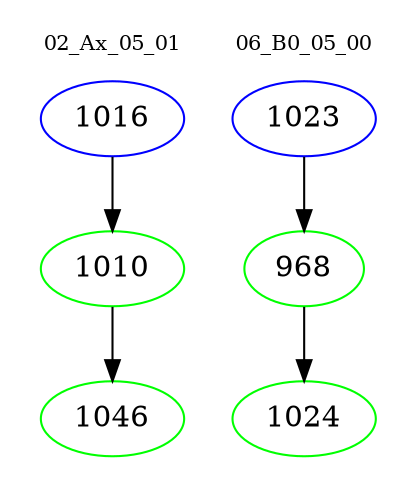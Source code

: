digraph{
subgraph cluster_0 {
color = white
label = "02_Ax_05_01";
fontsize=10;
T0_1016 [label="1016", color="blue"]
T0_1016 -> T0_1010 [color="black"]
T0_1010 [label="1010", color="green"]
T0_1010 -> T0_1046 [color="black"]
T0_1046 [label="1046", color="green"]
}
subgraph cluster_1 {
color = white
label = "06_B0_05_00";
fontsize=10;
T1_1023 [label="1023", color="blue"]
T1_1023 -> T1_968 [color="black"]
T1_968 [label="968", color="green"]
T1_968 -> T1_1024 [color="black"]
T1_1024 [label="1024", color="green"]
}
}
